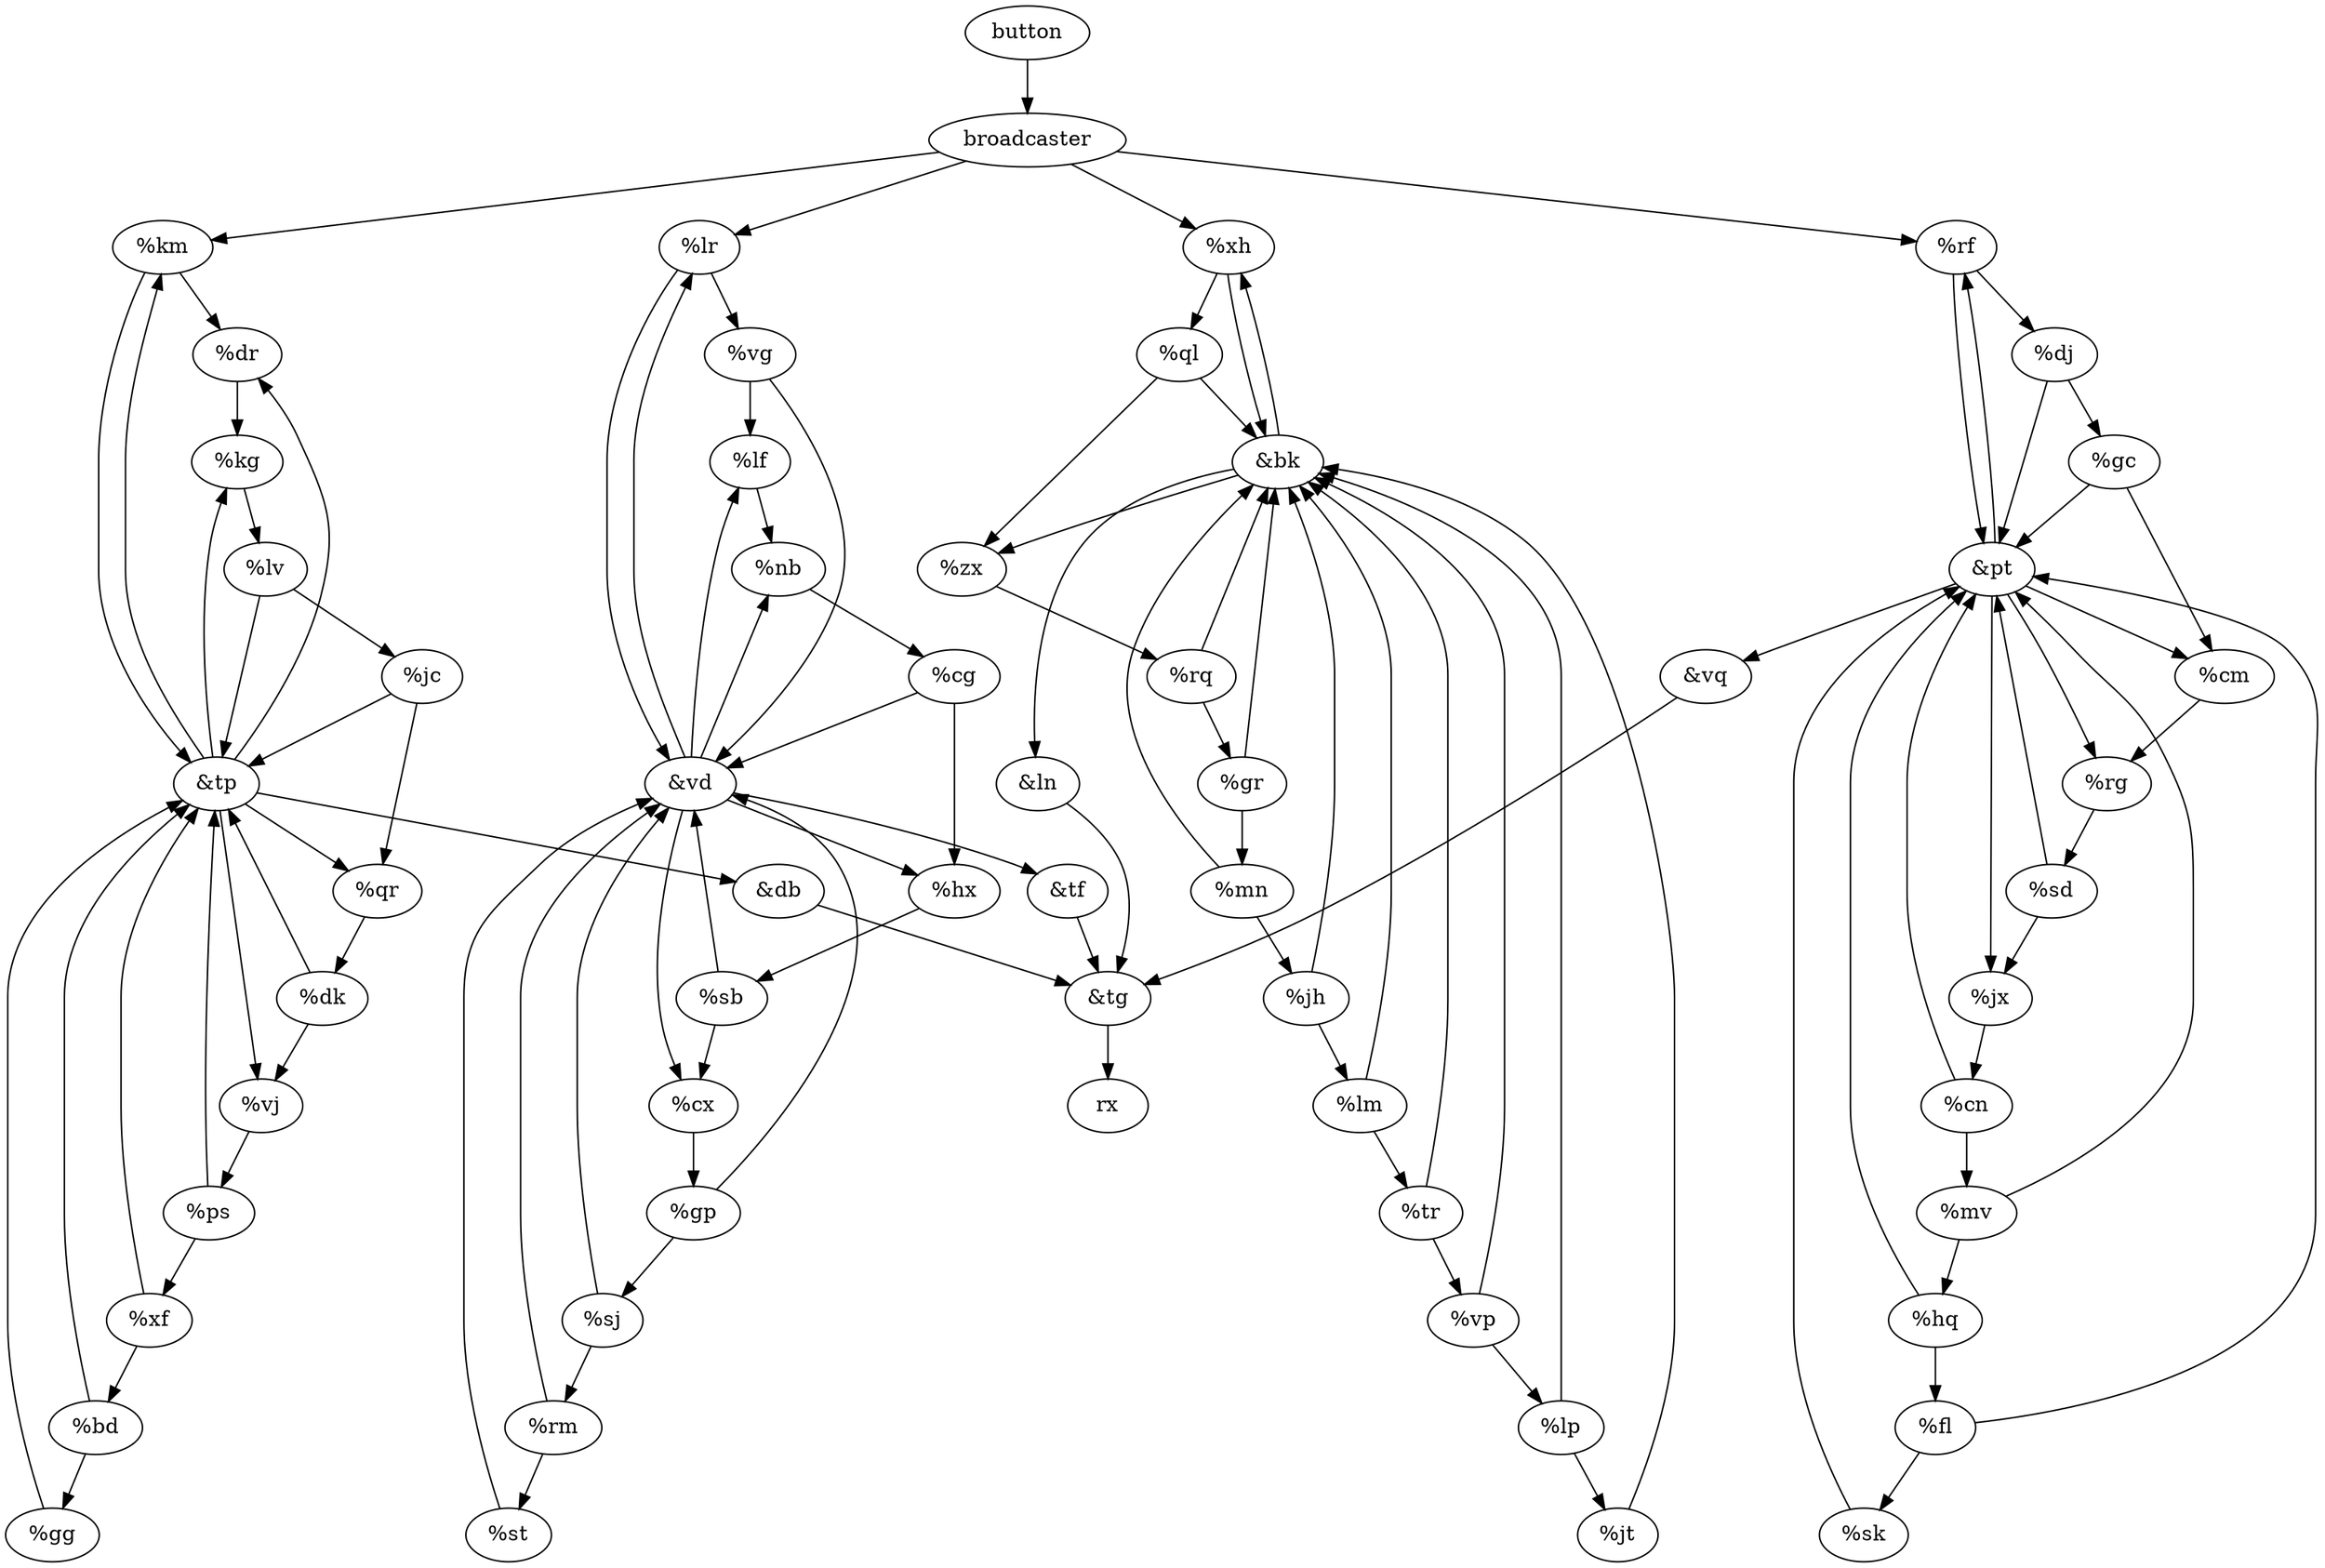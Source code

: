 digraph D {
    // graph [concentrate=true];
    // layout=neato;
    // rankdir=LR;
    // edge [dir=none];

    "button" -> "broadcaster";
    "\%vg" -> "\%lf";
    "\%vg" -> "\&vd";
    "\%dr" -> "\%kg";
    "\%cn" -> "\%mv";
    "\%cn" -> "\&pt";
    "\%rq" -> "\&bk";
    "\%rq" -> "\%gr";
    "\%vp" -> "\%lp";
    "\%vp" -> "\&bk";
    "\%kg" -> "\%lv";
    "\%lv" -> "\%jc";
    "\%lv" -> "\&tp";
    "\%sj" -> "\%rm";
    "\%sj" -> "\&vd";
    "\%jc" -> "\&tp";
    "\%jc" -> "\%qr";
    "\%km" -> "\&tp";
    "\%km" -> "\%dr";
    "\%jx" -> "\%cn";
    "\&vd" -> "\&tf";
    "\&vd" -> "\%lf";
    "\&vd" -> "\%nb";
    "\&vd" -> "\%cx";
    "\&vd" -> "\%hx";
    "\&vd" -> "\%lr";
    "\%lp" -> "\%jt";
    "\%lp" -> "\&bk";
    "\%vj" -> "\%ps";
    "broadcaster" -> "\%km";
    "broadcaster" -> "\%lr";
    "broadcaster" -> "\%xh";
    "broadcaster" -> "\%rf";
    "\%dj" -> "\&pt";
    "\%dj" -> "\%gc";
    "\%cg" -> "\&vd";
    "\%cg" -> "\%hx";
    "\&ln" -> "\&tg";
    "\%fl" -> "\&pt";
    "\%fl" -> "\%sk";
    "\%lm" -> "\%tr";
    "\%lm" -> "\&bk";
    "\%lr" -> "\&vd";
    "\%lr" -> "\%vg";
    "\&pt" -> "\&vq";
    "\&pt" -> "\%rf";
    "\&pt" -> "\%cm";
    "\&pt" -> "\%jx";
    "\&pt" -> "\%rg";
    "\%cx" -> "\%gp";
    "\%gp" -> "\&vd";
    "\%gp" -> "\%sj";
    "\&db" -> "\&tg";
    "\%st" -> "\&vd";
    "\%jt" -> "\&bk";
    "\%jh" -> "\%lm";
    "\%jh" -> "\&bk";
    "\%xf" -> "\%bd";
    "\%xf" -> "\&tp";
    "\%gc" -> "\%cm";
    "\%gc" -> "\&pt";
    "\&tp" -> "\%dr";
    "\&tp" -> "\%km";
    "\&tp" -> "\%kg";
    "\&tp" -> "\&db";
    "\&tp" -> "\%vj";
    "\&tp" -> "\%qr";
    "\%ps" -> "\%xf";
    "\%ps" -> "\&tp";
    "\%rf" -> "\&pt";
    "\%rf" -> "\%dj";
    "\%lf" -> "\%nb";
    "\%bd" -> "\&tp";
    "\%bd" -> "\%gg";
    "\%dk" -> "\&tp";
    "\%dk" -> "\%vj";
    "\%mn" -> "\%jh";
    "\%mn" -> "\&bk";
    "\&tg" -> "rx";
    "\%ql" -> "\&bk";
    "\%ql" -> "\%zx";
    "\%tr" -> "\&bk";
    "\%tr" -> "\%vp";
    "\%sk" -> "\&pt";
    "\%nb" -> "\%cg";
    "\%sb" -> "\&vd";
    "\%sb" -> "\%cx";
    "\%qr" -> "\%dk";
    "\%xh" -> "\&bk";
    "\%xh" -> "\%ql";
    "\%rg" -> "\%sd";
    "\%hx" -> "\%sb";
    "\%sd" -> "\&pt";
    "\%sd" -> "\%jx";
    "\%gr" -> "\&bk";
    "\%gr" -> "\%mn";
    "\%gg" -> "\&tp";
    "\%zx" -> "\%rq";
    "\&bk" -> "\%xh";
    "\&bk" -> "\&ln";
    "\&bk" -> "\%zx";
    "\%rm" -> "\%st";
    "\%rm" -> "\&vd";
    "\%hq" -> "\%fl";
    "\%hq" -> "\&pt";
    "\&vq" -> "\&tg";
    "\%cm" -> "\%rg";
    "\&tf" -> "\&tg";
    "\%mv" -> "\&pt";
    "\%mv" -> "\%hq";
}